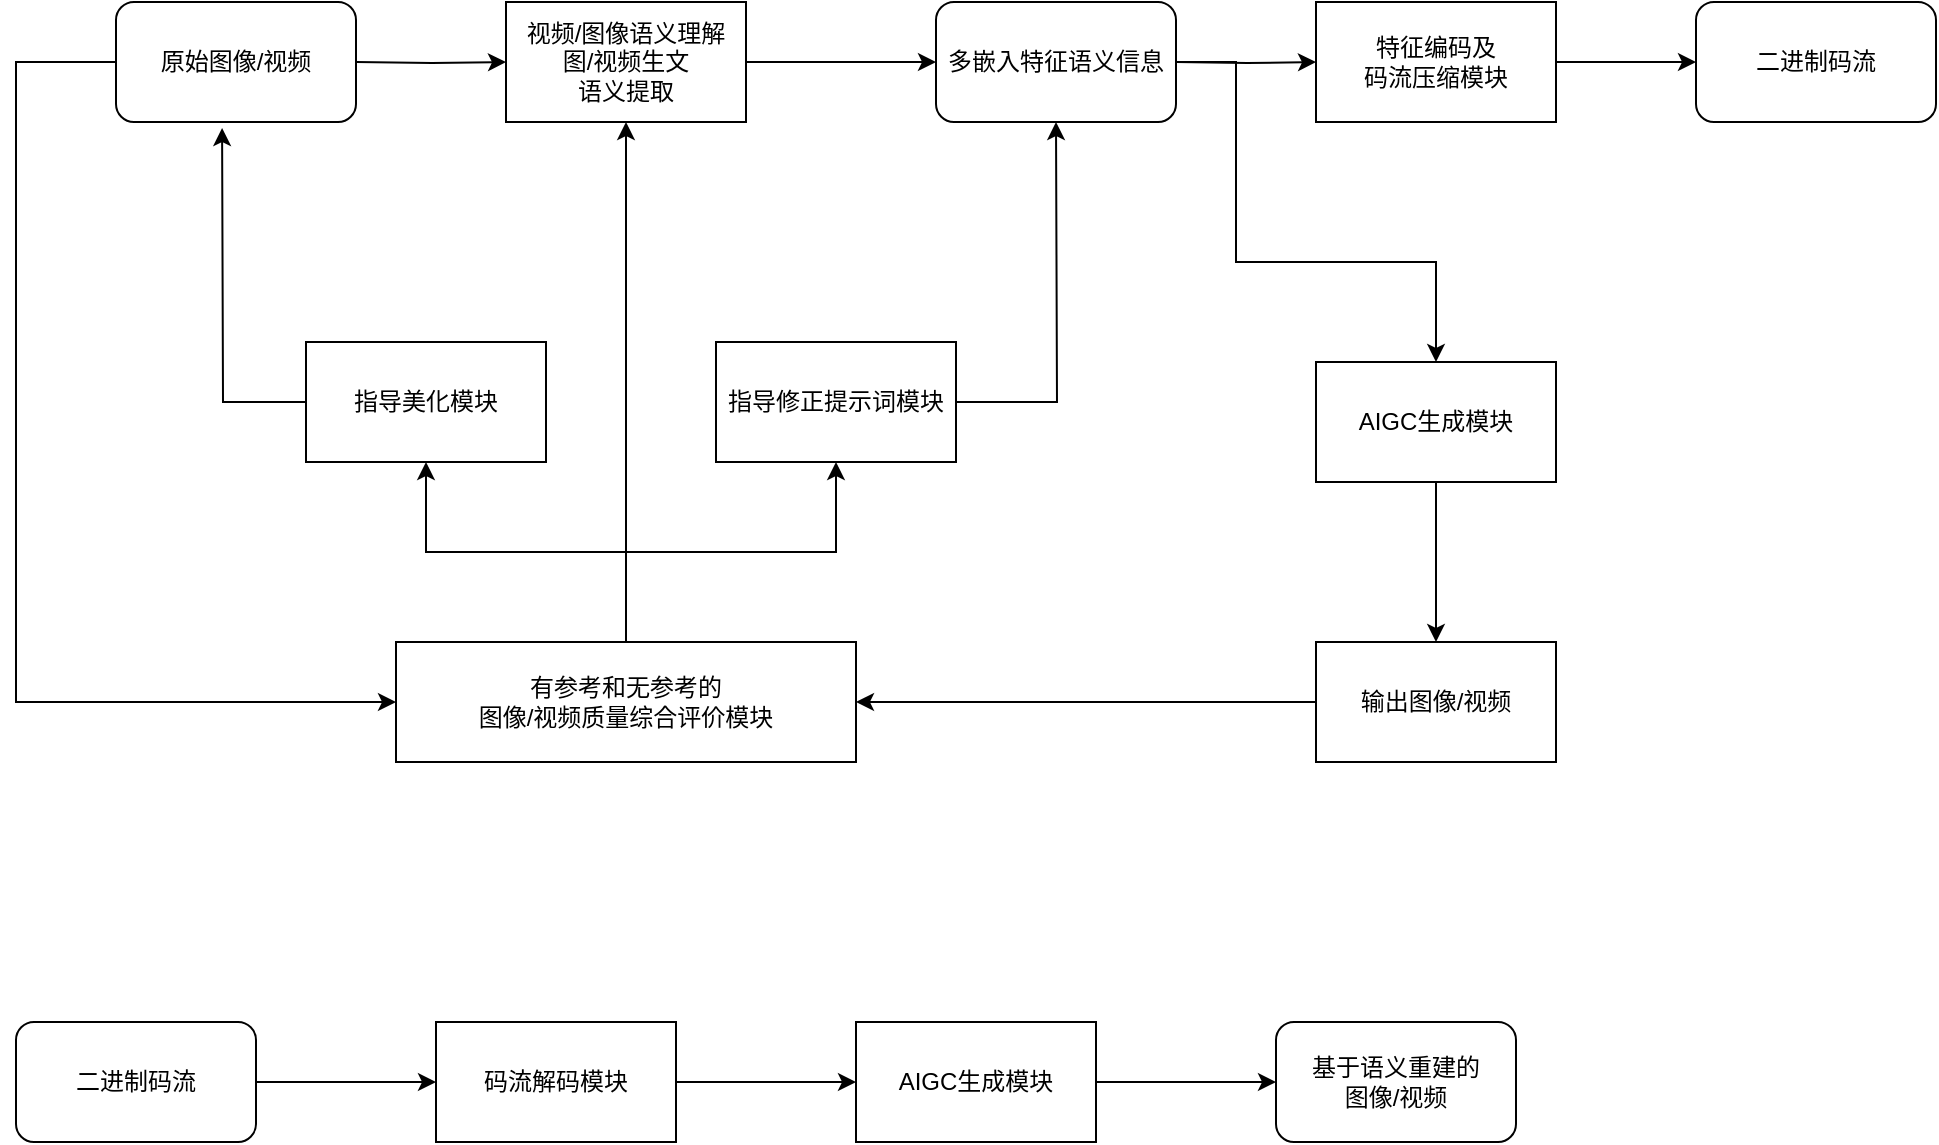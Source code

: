 <mxfile version="24.6.2" type="github">
  <diagram name="第 1 页" id="JpJuvLmKtG-MRXJeiW7m">
    <mxGraphModel dx="1426" dy="-36" grid="1" gridSize="10" guides="1" tooltips="1" connect="1" arrows="1" fold="1" page="1" pageScale="1" pageWidth="1169" pageHeight="827" math="0" shadow="0">
      <root>
        <mxCell id="0" />
        <mxCell id="1" parent="0" />
        <mxCell id="BcCwPTK8j7OGMrzo-Ye--8" style="edgeStyle=orthogonalEdgeStyle;rounded=0;orthogonalLoop=1;jettySize=auto;html=1;entryX=0;entryY=0.5;entryDx=0;entryDy=0;" parent="1" target="BcCwPTK8j7OGMrzo-Ye--3" edge="1">
          <mxGeometry relative="1" as="geometry">
            <mxPoint x="490" y="1340" as="sourcePoint" />
          </mxGeometry>
        </mxCell>
        <mxCell id="BcCwPTK8j7OGMrzo-Ye--22" style="edgeStyle=orthogonalEdgeStyle;rounded=0;orthogonalLoop=1;jettySize=auto;html=1;entryX=0;entryY=0.5;entryDx=0;entryDy=0;" parent="1" target="BcCwPTK8j7OGMrzo-Ye--13" edge="1">
          <mxGeometry relative="1" as="geometry">
            <mxPoint x="370" y="1340" as="sourcePoint" />
            <Array as="points">
              <mxPoint x="320" y="1340" />
              <mxPoint x="320" y="1660" />
            </Array>
          </mxGeometry>
        </mxCell>
        <mxCell id="BcCwPTK8j7OGMrzo-Ye--9" style="edgeStyle=orthogonalEdgeStyle;rounded=0;orthogonalLoop=1;jettySize=auto;html=1;entryX=0;entryY=0.5;entryDx=0;entryDy=0;" parent="1" source="BcCwPTK8j7OGMrzo-Ye--3" edge="1">
          <mxGeometry relative="1" as="geometry">
            <mxPoint x="780" y="1340" as="targetPoint" />
          </mxGeometry>
        </mxCell>
        <mxCell id="BcCwPTK8j7OGMrzo-Ye--3" value="视频/图像语义理解&lt;div&gt;图/视频生文&lt;/div&gt;&lt;div&gt;语义提取&lt;/div&gt;" style="rounded=0;whiteSpace=wrap;html=1;" parent="1" vertex="1">
          <mxGeometry x="565" y="1310" width="120" height="60" as="geometry" />
        </mxCell>
        <mxCell id="BcCwPTK8j7OGMrzo-Ye--10" style="edgeStyle=orthogonalEdgeStyle;rounded=0;orthogonalLoop=1;jettySize=auto;html=1;entryX=0;entryY=0.5;entryDx=0;entryDy=0;" parent="1" target="BcCwPTK8j7OGMrzo-Ye--5" edge="1">
          <mxGeometry relative="1" as="geometry">
            <mxPoint x="900" y="1340" as="sourcePoint" />
          </mxGeometry>
        </mxCell>
        <mxCell id="BcCwPTK8j7OGMrzo-Ye--17" style="edgeStyle=orthogonalEdgeStyle;rounded=0;orthogonalLoop=1;jettySize=auto;html=1;entryX=0.5;entryY=0;entryDx=0;entryDy=0;" parent="1" target="BcCwPTK8j7OGMrzo-Ye--14" edge="1">
          <mxGeometry relative="1" as="geometry">
            <mxPoint x="900" y="1340" as="sourcePoint" />
            <Array as="points">
              <mxPoint x="930" y="1340" />
              <mxPoint x="930" y="1440" />
              <mxPoint x="1030" y="1440" />
            </Array>
          </mxGeometry>
        </mxCell>
        <mxCell id="BcCwPTK8j7OGMrzo-Ye--26" style="edgeStyle=orthogonalEdgeStyle;rounded=0;orthogonalLoop=1;jettySize=auto;html=1;entryX=0;entryY=0.5;entryDx=0;entryDy=0;" parent="1" source="BcCwPTK8j7OGMrzo-Ye--5" target="BcCwPTK8j7OGMrzo-Ye--25" edge="1">
          <mxGeometry relative="1" as="geometry" />
        </mxCell>
        <mxCell id="BcCwPTK8j7OGMrzo-Ye--5" value="特征编码及&lt;div&gt;码流压缩模块&lt;/div&gt;" style="rounded=0;whiteSpace=wrap;html=1;" parent="1" vertex="1">
          <mxGeometry x="970" y="1310" width="120" height="60" as="geometry" />
        </mxCell>
        <mxCell id="BcCwPTK8j7OGMrzo-Ye--6" value="指导美化模块" style="rounded=0;whiteSpace=wrap;html=1;" parent="1" vertex="1">
          <mxGeometry x="465" y="1480" width="120" height="60" as="geometry" />
        </mxCell>
        <mxCell id="BcCwPTK8j7OGMrzo-Ye--11" style="edgeStyle=orthogonalEdgeStyle;rounded=0;orthogonalLoop=1;jettySize=auto;html=1;entryX=0.5;entryY=1;entryDx=0;entryDy=0;" parent="1" source="BcCwPTK8j7OGMrzo-Ye--7" edge="1">
          <mxGeometry relative="1" as="geometry">
            <mxPoint x="840" y="1370" as="targetPoint" />
          </mxGeometry>
        </mxCell>
        <mxCell id="BcCwPTK8j7OGMrzo-Ye--7" value="指导修正提示词模块" style="rounded=0;whiteSpace=wrap;html=1;" parent="1" vertex="1">
          <mxGeometry x="670" y="1480" width="120" height="60" as="geometry" />
        </mxCell>
        <mxCell id="BcCwPTK8j7OGMrzo-Ye--12" style="edgeStyle=orthogonalEdgeStyle;rounded=0;orthogonalLoop=1;jettySize=auto;html=1;entryX=0.442;entryY=1.05;entryDx=0;entryDy=0;entryPerimeter=0;" parent="1" source="BcCwPTK8j7OGMrzo-Ye--6" edge="1">
          <mxGeometry relative="1" as="geometry">
            <mxPoint x="423.04" y="1373" as="targetPoint" />
          </mxGeometry>
        </mxCell>
        <mxCell id="BcCwPTK8j7OGMrzo-Ye--21" style="edgeStyle=orthogonalEdgeStyle;rounded=0;orthogonalLoop=1;jettySize=auto;html=1;" parent="1" source="BcCwPTK8j7OGMrzo-Ye--13" target="BcCwPTK8j7OGMrzo-Ye--3" edge="1">
          <mxGeometry relative="1" as="geometry" />
        </mxCell>
        <mxCell id="BcCwPTK8j7OGMrzo-Ye--23" style="edgeStyle=orthogonalEdgeStyle;rounded=0;orthogonalLoop=1;jettySize=auto;html=1;entryX=0.5;entryY=1;entryDx=0;entryDy=0;" parent="1" source="BcCwPTK8j7OGMrzo-Ye--13" target="BcCwPTK8j7OGMrzo-Ye--6" edge="1">
          <mxGeometry relative="1" as="geometry" />
        </mxCell>
        <mxCell id="BcCwPTK8j7OGMrzo-Ye--24" style="edgeStyle=orthogonalEdgeStyle;rounded=0;orthogonalLoop=1;jettySize=auto;html=1;entryX=0.5;entryY=1;entryDx=0;entryDy=0;" parent="1" source="BcCwPTK8j7OGMrzo-Ye--13" target="BcCwPTK8j7OGMrzo-Ye--7" edge="1">
          <mxGeometry relative="1" as="geometry" />
        </mxCell>
        <mxCell id="BcCwPTK8j7OGMrzo-Ye--13" value="有参考和无参考的&lt;div&gt;图像/视频质量综合评价模块&lt;/div&gt;" style="rounded=0;whiteSpace=wrap;html=1;" parent="1" vertex="1">
          <mxGeometry x="510" y="1630" width="230" height="60" as="geometry" />
        </mxCell>
        <mxCell id="BcCwPTK8j7OGMrzo-Ye--18" style="edgeStyle=orthogonalEdgeStyle;rounded=0;orthogonalLoop=1;jettySize=auto;html=1;entryX=0.5;entryY=0;entryDx=0;entryDy=0;" parent="1" source="BcCwPTK8j7OGMrzo-Ye--14" target="BcCwPTK8j7OGMrzo-Ye--16" edge="1">
          <mxGeometry relative="1" as="geometry" />
        </mxCell>
        <mxCell id="BcCwPTK8j7OGMrzo-Ye--14" value="AIGC生成模块" style="rounded=0;whiteSpace=wrap;html=1;" parent="1" vertex="1">
          <mxGeometry x="970" y="1490" width="120" height="60" as="geometry" />
        </mxCell>
        <mxCell id="BcCwPTK8j7OGMrzo-Ye--19" style="edgeStyle=orthogonalEdgeStyle;rounded=0;orthogonalLoop=1;jettySize=auto;html=1;entryX=1;entryY=0.5;entryDx=0;entryDy=0;" parent="1" source="BcCwPTK8j7OGMrzo-Ye--16" target="BcCwPTK8j7OGMrzo-Ye--13" edge="1">
          <mxGeometry relative="1" as="geometry" />
        </mxCell>
        <mxCell id="BcCwPTK8j7OGMrzo-Ye--16" value="输出图像/视频" style="rounded=0;whiteSpace=wrap;html=1;" parent="1" vertex="1">
          <mxGeometry x="970" y="1630" width="120" height="60" as="geometry" />
        </mxCell>
        <mxCell id="BcCwPTK8j7OGMrzo-Ye--25" value="二进制码流" style="rounded=1;whiteSpace=wrap;html=1;" parent="1" vertex="1">
          <mxGeometry x="1160" y="1310" width="120" height="60" as="geometry" />
        </mxCell>
        <mxCell id="BcCwPTK8j7OGMrzo-Ye--29" style="edgeStyle=orthogonalEdgeStyle;rounded=0;orthogonalLoop=1;jettySize=auto;html=1;entryX=0;entryY=0.5;entryDx=0;entryDy=0;" parent="1" source="BcCwPTK8j7OGMrzo-Ye--27" target="BcCwPTK8j7OGMrzo-Ye--28" edge="1">
          <mxGeometry relative="1" as="geometry" />
        </mxCell>
        <mxCell id="BcCwPTK8j7OGMrzo-Ye--27" value="二进制码流" style="rounded=1;whiteSpace=wrap;html=1;" parent="1" vertex="1">
          <mxGeometry x="320" y="1820" width="120" height="60" as="geometry" />
        </mxCell>
        <mxCell id="BcCwPTK8j7OGMrzo-Ye--31" style="edgeStyle=orthogonalEdgeStyle;rounded=0;orthogonalLoop=1;jettySize=auto;html=1;entryX=0;entryY=0.5;entryDx=0;entryDy=0;" parent="1" source="BcCwPTK8j7OGMrzo-Ye--28" target="BcCwPTK8j7OGMrzo-Ye--30" edge="1">
          <mxGeometry relative="1" as="geometry" />
        </mxCell>
        <mxCell id="BcCwPTK8j7OGMrzo-Ye--28" value="码流解码模块" style="rounded=0;whiteSpace=wrap;html=1;" parent="1" vertex="1">
          <mxGeometry x="530" y="1820" width="120" height="60" as="geometry" />
        </mxCell>
        <mxCell id="BcCwPTK8j7OGMrzo-Ye--33" style="edgeStyle=orthogonalEdgeStyle;rounded=0;orthogonalLoop=1;jettySize=auto;html=1;entryX=0;entryY=0.5;entryDx=0;entryDy=0;" parent="1" source="BcCwPTK8j7OGMrzo-Ye--30" target="BcCwPTK8j7OGMrzo-Ye--32" edge="1">
          <mxGeometry relative="1" as="geometry" />
        </mxCell>
        <mxCell id="BcCwPTK8j7OGMrzo-Ye--30" value="AIGC生成模块" style="rounded=0;whiteSpace=wrap;html=1;" parent="1" vertex="1">
          <mxGeometry x="740" y="1820" width="120" height="60" as="geometry" />
        </mxCell>
        <mxCell id="BcCwPTK8j7OGMrzo-Ye--32" value="基于语义重建的&lt;div&gt;图像/视频&lt;/div&gt;" style="rounded=1;whiteSpace=wrap;html=1;" parent="1" vertex="1">
          <mxGeometry x="950" y="1820" width="120" height="60" as="geometry" />
        </mxCell>
        <mxCell id="BcCwPTK8j7OGMrzo-Ye--34" value="原始图像/视频" style="rounded=1;whiteSpace=wrap;html=1;" parent="1" vertex="1">
          <mxGeometry x="370" y="1310" width="120" height="60" as="geometry" />
        </mxCell>
        <mxCell id="BcCwPTK8j7OGMrzo-Ye--35" value="多嵌入特征语义信息" style="rounded=1;whiteSpace=wrap;html=1;" parent="1" vertex="1">
          <mxGeometry x="780" y="1310" width="120" height="60" as="geometry" />
        </mxCell>
      </root>
    </mxGraphModel>
  </diagram>
</mxfile>
